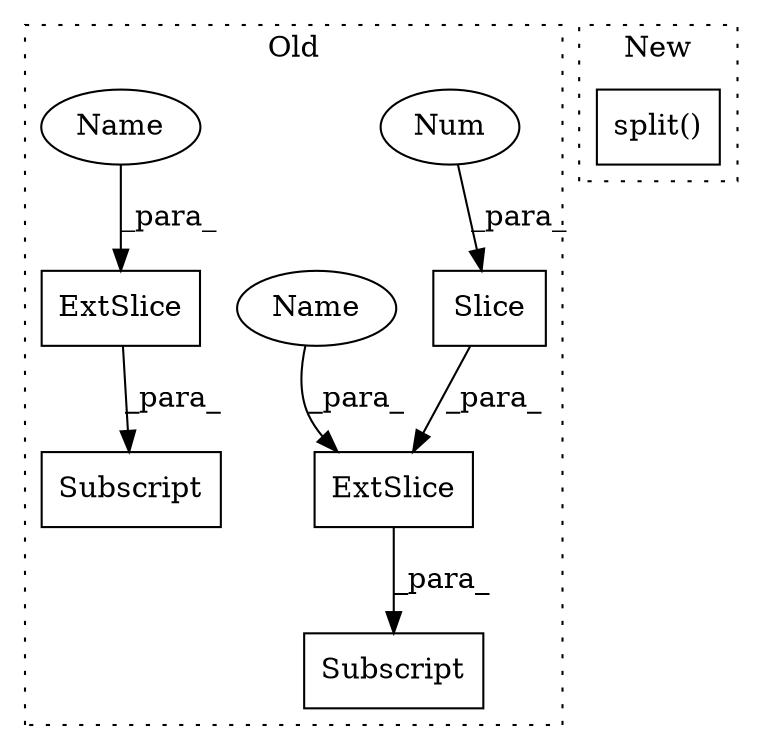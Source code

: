 digraph G {
subgraph cluster0 {
1 [label="Subscript" a="63" s="2519,0" l="20,0" shape="box"];
3 [label="ExtSlice" a="85" s="2519" l="1" shape="box"];
4 [label="ExtSlice" a="85" s="2604" l="1" shape="box"];
5 [label="Subscript" a="63" s="2604,0" l="11,0" shape="box"];
6 [label="Slice" a="80" s="2611" l="1" shape="box"];
7 [label="Num" a="76" s="2611" l="1" shape="ellipse"];
8 [label="Name" a="87" s="2606" l="3" shape="ellipse"];
9 [label="Name" a="87" s="2521" l="3" shape="ellipse"];
label = "Old";
style="dotted";
}
subgraph cluster1 {
2 [label="split()" a="75" s="2942,2985" l="21,1" shape="box"];
label = "New";
style="dotted";
}
3 -> 1 [label="_para_"];
4 -> 5 [label="_para_"];
6 -> 4 [label="_para_"];
7 -> 6 [label="_para_"];
8 -> 4 [label="_para_"];
9 -> 3 [label="_para_"];
}